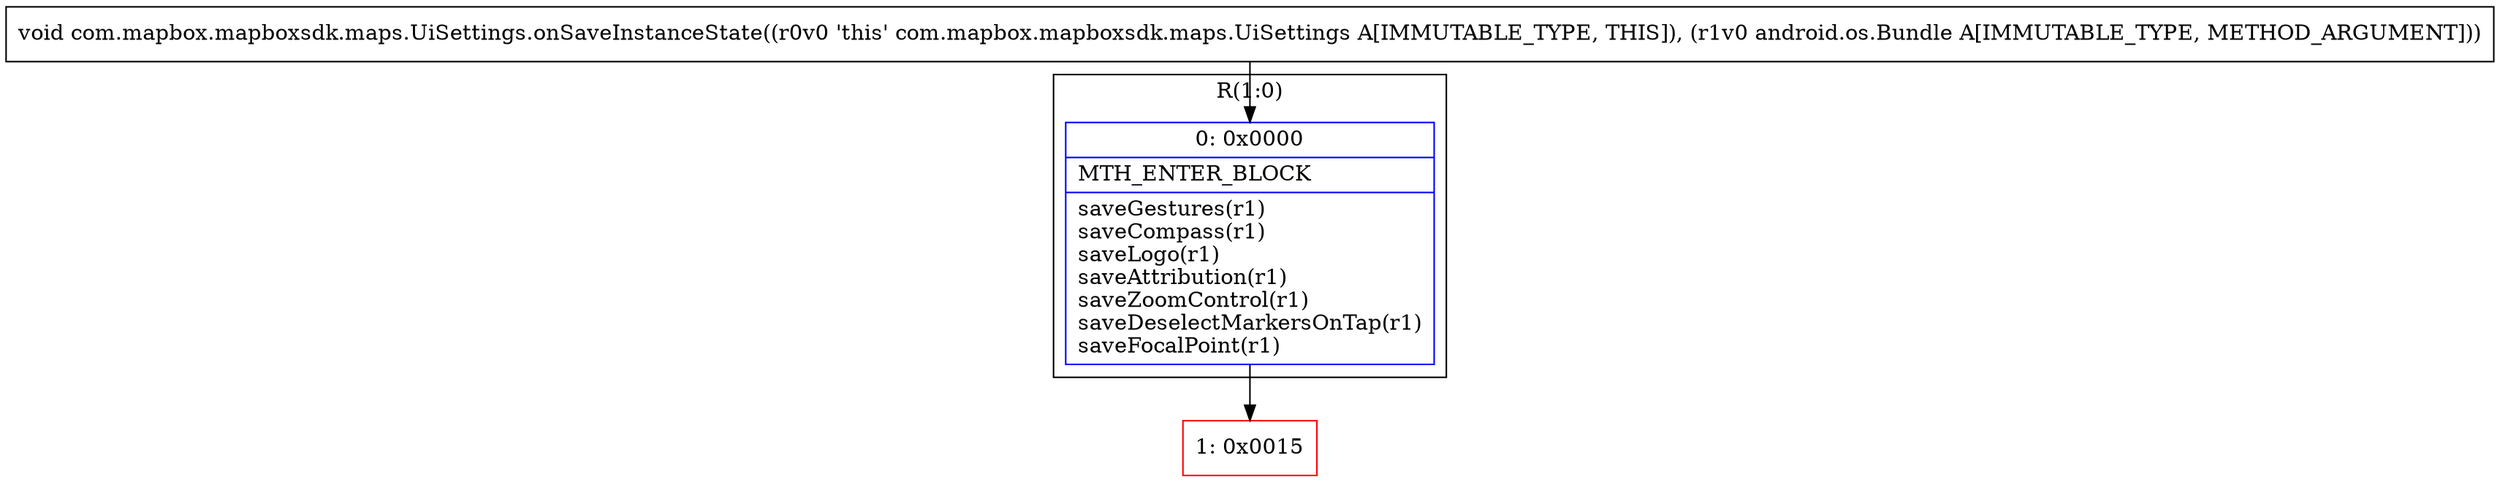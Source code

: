 digraph "CFG forcom.mapbox.mapboxsdk.maps.UiSettings.onSaveInstanceState(Landroid\/os\/Bundle;)V" {
subgraph cluster_Region_2044783432 {
label = "R(1:0)";
node [shape=record,color=blue];
Node_0 [shape=record,label="{0\:\ 0x0000|MTH_ENTER_BLOCK\l|saveGestures(r1)\lsaveCompass(r1)\lsaveLogo(r1)\lsaveAttribution(r1)\lsaveZoomControl(r1)\lsaveDeselectMarkersOnTap(r1)\lsaveFocalPoint(r1)\l}"];
}
Node_1 [shape=record,color=red,label="{1\:\ 0x0015}"];
MethodNode[shape=record,label="{void com.mapbox.mapboxsdk.maps.UiSettings.onSaveInstanceState((r0v0 'this' com.mapbox.mapboxsdk.maps.UiSettings A[IMMUTABLE_TYPE, THIS]), (r1v0 android.os.Bundle A[IMMUTABLE_TYPE, METHOD_ARGUMENT])) }"];
MethodNode -> Node_0;
Node_0 -> Node_1;
}

